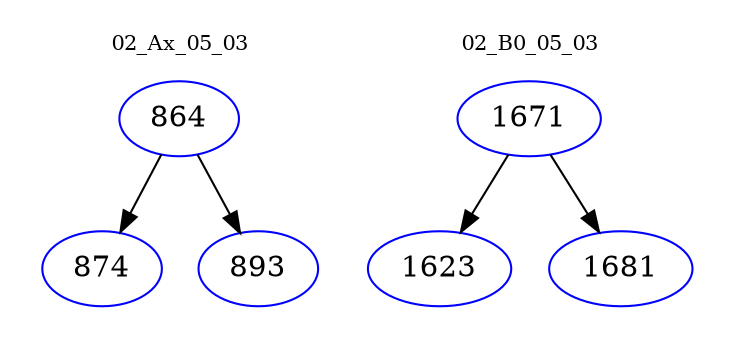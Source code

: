 digraph{
subgraph cluster_0 {
color = white
label = "02_Ax_05_03";
fontsize=10;
T0_864 [label="864", color="blue"]
T0_864 -> T0_874 [color="black"]
T0_874 [label="874", color="blue"]
T0_864 -> T0_893 [color="black"]
T0_893 [label="893", color="blue"]
}
subgraph cluster_1 {
color = white
label = "02_B0_05_03";
fontsize=10;
T1_1671 [label="1671", color="blue"]
T1_1671 -> T1_1623 [color="black"]
T1_1623 [label="1623", color="blue"]
T1_1671 -> T1_1681 [color="black"]
T1_1681 [label="1681", color="blue"]
}
}
